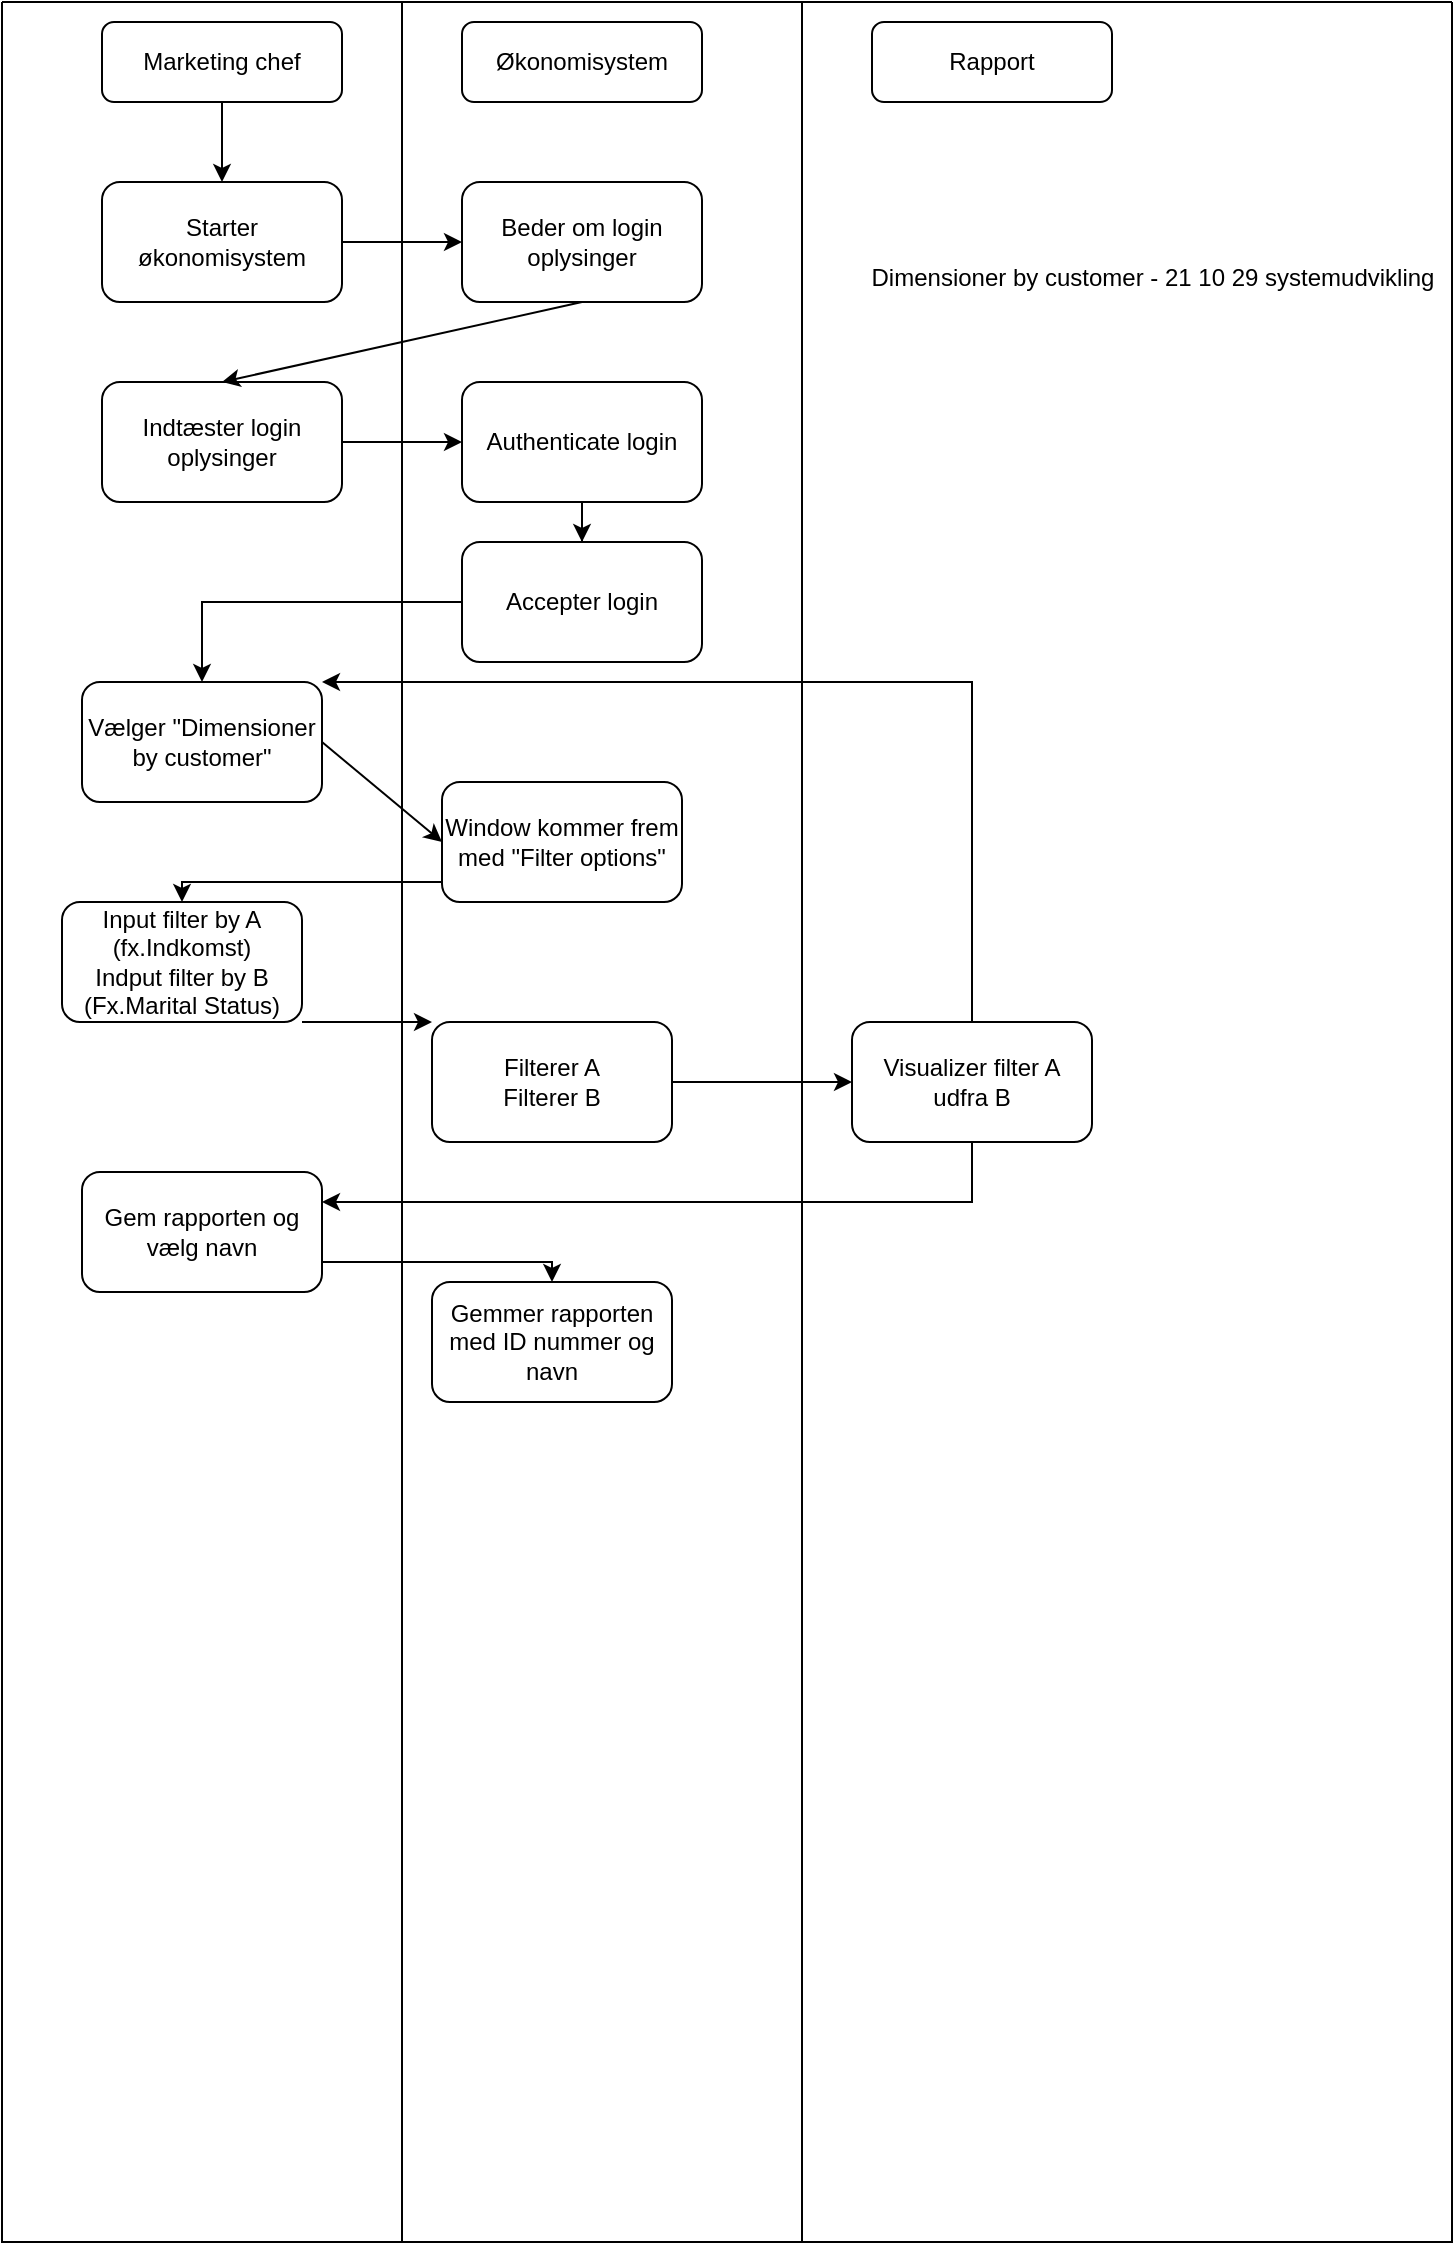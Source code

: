 <mxfile version="15.6.2" type="github">
  <diagram id="C5RBs43oDa-KdzZeNtuy" name="Page-1">
    <mxGraphModel dx="1326" dy="898" grid="1" gridSize="10" guides="1" tooltips="1" connect="1" arrows="1" fold="1" page="1" pageScale="1" pageWidth="827" pageHeight="1169" math="0" shadow="0">
      <root>
        <mxCell id="WIyWlLk6GJQsqaUBKTNV-0" />
        <mxCell id="WIyWlLk6GJQsqaUBKTNV-1" parent="WIyWlLk6GJQsqaUBKTNV-0" />
        <mxCell id="kapqsO1IGRCeIKejU_jP-0" value="" style="swimlane;startSize=0;" parent="WIyWlLk6GJQsqaUBKTNV-1" vertex="1">
          <mxGeometry width="200" height="1120" as="geometry" />
        </mxCell>
        <mxCell id="kapqsO1IGRCeIKejU_jP-23" value="" style="edgeStyle=orthogonalEdgeStyle;rounded=0;orthogonalLoop=1;jettySize=auto;html=1;" parent="kapqsO1IGRCeIKejU_jP-0" source="WIyWlLk6GJQsqaUBKTNV-3" target="kapqsO1IGRCeIKejU_jP-19" edge="1">
          <mxGeometry relative="1" as="geometry" />
        </mxCell>
        <mxCell id="WIyWlLk6GJQsqaUBKTNV-3" value="Marketing chef" style="rounded=1;whiteSpace=wrap;html=1;fontSize=12;glass=0;strokeWidth=1;shadow=0;" parent="kapqsO1IGRCeIKejU_jP-0" vertex="1">
          <mxGeometry x="50" y="10" width="120" height="40" as="geometry" />
        </mxCell>
        <mxCell id="kapqsO1IGRCeIKejU_jP-8" value="Input filter by A (fx.Indkomst)&lt;br&gt;Indput filter by B (Fx.Marital Status)" style="rounded=1;whiteSpace=wrap;html=1;" parent="kapqsO1IGRCeIKejU_jP-0" vertex="1">
          <mxGeometry x="30" y="450" width="120" height="60" as="geometry" />
        </mxCell>
        <mxCell id="kapqsO1IGRCeIKejU_jP-19" value="Starter økonomisystem" style="rounded=1;whiteSpace=wrap;html=1;" parent="kapqsO1IGRCeIKejU_jP-0" vertex="1">
          <mxGeometry x="50" y="90" width="120" height="60" as="geometry" />
        </mxCell>
        <mxCell id="kapqsO1IGRCeIKejU_jP-21" value="Indtæster login oplysinger" style="rounded=1;whiteSpace=wrap;html=1;" parent="kapqsO1IGRCeIKejU_jP-0" vertex="1">
          <mxGeometry x="50" y="190" width="120" height="60" as="geometry" />
        </mxCell>
        <mxCell id="kapqsO1IGRCeIKejU_jP-30" value="Vælger &quot;Dimensioner by customer&quot;" style="whiteSpace=wrap;html=1;rounded=1;" parent="kapqsO1IGRCeIKejU_jP-0" vertex="1">
          <mxGeometry x="40" y="340" width="120" height="60" as="geometry" />
        </mxCell>
        <mxCell id="kapqsO1IGRCeIKejU_jP-42" value="Gem rapporten og vælg navn" style="rounded=1;whiteSpace=wrap;html=1;" parent="kapqsO1IGRCeIKejU_jP-0" vertex="1">
          <mxGeometry x="40" y="585" width="120" height="60" as="geometry" />
        </mxCell>
        <mxCell id="kapqsO1IGRCeIKejU_jP-2" value="" style="swimlane;startSize=0;" parent="WIyWlLk6GJQsqaUBKTNV-1" vertex="1">
          <mxGeometry x="400" width="325" height="1120" as="geometry" />
        </mxCell>
        <mxCell id="kapqsO1IGRCeIKejU_jP-6" value="Rapport" style="rounded=1;whiteSpace=wrap;html=1;fontSize=12;glass=0;strokeWidth=1;shadow=0;" parent="kapqsO1IGRCeIKejU_jP-2" vertex="1">
          <mxGeometry x="35" y="10" width="120" height="40" as="geometry" />
        </mxCell>
        <mxCell id="kapqsO1IGRCeIKejU_jP-10" value="Visualizer filter A udfra B" style="rounded=1;whiteSpace=wrap;html=1;" parent="kapqsO1IGRCeIKejU_jP-2" vertex="1">
          <mxGeometry x="25" y="510" width="120" height="60" as="geometry" />
        </mxCell>
        <mxCell id="kapqsO1IGRCeIKejU_jP-47" value="&lt;span&gt;Dimensioner by customer - 21 10 29 systemudvikling&lt;br&gt;&lt;br&gt;&lt;/span&gt;" style="text;html=1;align=center;verticalAlign=middle;resizable=0;points=[];autosize=1;strokeColor=none;fillColor=none;" parent="kapqsO1IGRCeIKejU_jP-2" vertex="1">
          <mxGeometry x="25" y="130" width="300" height="30" as="geometry" />
        </mxCell>
        <mxCell id="kapqsO1IGRCeIKejU_jP-5" value="" style="swimlane;startSize=0;" parent="WIyWlLk6GJQsqaUBKTNV-1" vertex="1">
          <mxGeometry x="200" width="200" height="1120" as="geometry" />
        </mxCell>
        <mxCell id="kapqsO1IGRCeIKejU_jP-9" value="Filterer A&lt;br&gt;Filterer B" style="rounded=1;whiteSpace=wrap;html=1;" parent="kapqsO1IGRCeIKejU_jP-5" vertex="1">
          <mxGeometry x="15" y="510" width="120" height="60" as="geometry" />
        </mxCell>
        <mxCell id="kapqsO1IGRCeIKejU_jP-20" value="Beder om login oplysinger" style="rounded=1;whiteSpace=wrap;html=1;" parent="kapqsO1IGRCeIKejU_jP-5" vertex="1">
          <mxGeometry x="30" y="90" width="120" height="60" as="geometry" />
        </mxCell>
        <mxCell id="kapqsO1IGRCeIKejU_jP-22" value="Authenticate login" style="rounded=1;whiteSpace=wrap;html=1;" parent="kapqsO1IGRCeIKejU_jP-5" vertex="1">
          <mxGeometry x="30" y="190" width="120" height="60" as="geometry" />
        </mxCell>
        <mxCell id="kapqsO1IGRCeIKejU_jP-4" value="Økonomisystem" style="rounded=1;whiteSpace=wrap;html=1;fontSize=12;glass=0;strokeWidth=1;shadow=0;" parent="kapqsO1IGRCeIKejU_jP-5" vertex="1">
          <mxGeometry x="30" y="10" width="120" height="40" as="geometry" />
        </mxCell>
        <mxCell id="kapqsO1IGRCeIKejU_jP-28" value="Accepter login" style="whiteSpace=wrap;html=1;rounded=1;" parent="kapqsO1IGRCeIKejU_jP-5" vertex="1">
          <mxGeometry x="30" y="270" width="120" height="60" as="geometry" />
        </mxCell>
        <mxCell id="kapqsO1IGRCeIKejU_jP-29" value="" style="edgeStyle=orthogonalEdgeStyle;rounded=0;orthogonalLoop=1;jettySize=auto;html=1;" parent="kapqsO1IGRCeIKejU_jP-5" source="kapqsO1IGRCeIKejU_jP-22" target="kapqsO1IGRCeIKejU_jP-28" edge="1">
          <mxGeometry relative="1" as="geometry" />
        </mxCell>
        <mxCell id="kapqsO1IGRCeIKejU_jP-34" value="Window kommer frem med &quot;Filter options&quot;" style="whiteSpace=wrap;html=1;rounded=1;" parent="kapqsO1IGRCeIKejU_jP-5" vertex="1">
          <mxGeometry x="20" y="390" width="120" height="60" as="geometry" />
        </mxCell>
        <mxCell id="kapqsO1IGRCeIKejU_jP-45" value="Gemmer rapporten med ID nummer og navn" style="rounded=1;whiteSpace=wrap;html=1;" parent="kapqsO1IGRCeIKejU_jP-5" vertex="1">
          <mxGeometry x="15" y="640" width="120" height="60" as="geometry" />
        </mxCell>
        <mxCell id="kapqsO1IGRCeIKejU_jP-13" value="" style="edgeStyle=orthogonalEdgeStyle;rounded=0;orthogonalLoop=1;jettySize=auto;html=1;" parent="WIyWlLk6GJQsqaUBKTNV-1" source="kapqsO1IGRCeIKejU_jP-9" target="kapqsO1IGRCeIKejU_jP-10" edge="1">
          <mxGeometry relative="1" as="geometry" />
        </mxCell>
        <mxCell id="kapqsO1IGRCeIKejU_jP-18" value="" style="edgeStyle=orthogonalEdgeStyle;rounded=0;orthogonalLoop=1;jettySize=auto;html=1;exitX=0.5;exitY=0;exitDx=0;exitDy=0;entryX=1;entryY=0;entryDx=0;entryDy=0;" parent="WIyWlLk6GJQsqaUBKTNV-1" source="kapqsO1IGRCeIKejU_jP-10" target="kapqsO1IGRCeIKejU_jP-30" edge="1">
          <mxGeometry relative="1" as="geometry">
            <mxPoint x="270" y="610" as="targetPoint" />
            <Array as="points">
              <mxPoint x="485" y="340" />
            </Array>
          </mxGeometry>
        </mxCell>
        <mxCell id="kapqsO1IGRCeIKejU_jP-24" value="" style="edgeStyle=orthogonalEdgeStyle;rounded=0;orthogonalLoop=1;jettySize=auto;html=1;" parent="WIyWlLk6GJQsqaUBKTNV-1" source="kapqsO1IGRCeIKejU_jP-19" target="kapqsO1IGRCeIKejU_jP-20" edge="1">
          <mxGeometry relative="1" as="geometry" />
        </mxCell>
        <mxCell id="kapqsO1IGRCeIKejU_jP-26" value="" style="endArrow=classic;html=1;rounded=0;entryX=0.5;entryY=0;entryDx=0;entryDy=0;exitX=0.5;exitY=1;exitDx=0;exitDy=0;" parent="WIyWlLk6GJQsqaUBKTNV-1" source="kapqsO1IGRCeIKejU_jP-20" target="kapqsO1IGRCeIKejU_jP-21" edge="1">
          <mxGeometry width="50" height="50" relative="1" as="geometry">
            <mxPoint x="340" y="290" as="sourcePoint" />
            <mxPoint x="390" y="240" as="targetPoint" />
          </mxGeometry>
        </mxCell>
        <mxCell id="kapqsO1IGRCeIKejU_jP-27" value="" style="edgeStyle=orthogonalEdgeStyle;rounded=0;orthogonalLoop=1;jettySize=auto;html=1;" parent="WIyWlLk6GJQsqaUBKTNV-1" source="kapqsO1IGRCeIKejU_jP-21" target="kapqsO1IGRCeIKejU_jP-22" edge="1">
          <mxGeometry relative="1" as="geometry" />
        </mxCell>
        <mxCell id="kapqsO1IGRCeIKejU_jP-31" value="" style="edgeStyle=orthogonalEdgeStyle;rounded=0;orthogonalLoop=1;jettySize=auto;html=1;" parent="WIyWlLk6GJQsqaUBKTNV-1" source="kapqsO1IGRCeIKejU_jP-28" target="kapqsO1IGRCeIKejU_jP-30" edge="1">
          <mxGeometry relative="1" as="geometry" />
        </mxCell>
        <mxCell id="kapqsO1IGRCeIKejU_jP-38" value="" style="endArrow=classic;html=1;rounded=0;exitX=1;exitY=1;exitDx=0;exitDy=0;entryX=0;entryY=0;entryDx=0;entryDy=0;" parent="WIyWlLk6GJQsqaUBKTNV-1" source="kapqsO1IGRCeIKejU_jP-8" target="kapqsO1IGRCeIKejU_jP-9" edge="1">
          <mxGeometry width="50" height="50" relative="1" as="geometry">
            <mxPoint x="310" y="530" as="sourcePoint" />
            <mxPoint x="360" y="480" as="targetPoint" />
          </mxGeometry>
        </mxCell>
        <mxCell id="kapqsO1IGRCeIKejU_jP-36" value="" style="endArrow=classic;html=1;rounded=0;entryX=0;entryY=0.5;entryDx=0;entryDy=0;exitX=1;exitY=0.5;exitDx=0;exitDy=0;" parent="WIyWlLk6GJQsqaUBKTNV-1" source="kapqsO1IGRCeIKejU_jP-30" target="kapqsO1IGRCeIKejU_jP-34" edge="1">
          <mxGeometry width="50" height="50" relative="1" as="geometry">
            <mxPoint x="150" y="390" as="sourcePoint" />
            <mxPoint x="360" y="320" as="targetPoint" />
          </mxGeometry>
        </mxCell>
        <mxCell id="kapqsO1IGRCeIKejU_jP-37" value="" style="edgeStyle=orthogonalEdgeStyle;rounded=0;orthogonalLoop=1;jettySize=auto;html=1;entryX=0.5;entryY=0;entryDx=0;entryDy=0;" parent="WIyWlLk6GJQsqaUBKTNV-1" source="kapqsO1IGRCeIKejU_jP-34" target="kapqsO1IGRCeIKejU_jP-8" edge="1">
          <mxGeometry relative="1" as="geometry">
            <mxPoint x="150" y="450" as="targetPoint" />
            <Array as="points">
              <mxPoint x="90" y="440" />
            </Array>
          </mxGeometry>
        </mxCell>
        <mxCell id="kapqsO1IGRCeIKejU_jP-44" value="" style="edgeStyle=orthogonalEdgeStyle;rounded=0;orthogonalLoop=1;jettySize=auto;html=1;" parent="WIyWlLk6GJQsqaUBKTNV-1" source="kapqsO1IGRCeIKejU_jP-10" edge="1">
          <mxGeometry relative="1" as="geometry">
            <mxPoint x="160" y="600" as="targetPoint" />
            <Array as="points">
              <mxPoint x="485" y="600" />
              <mxPoint x="160" y="600" />
            </Array>
          </mxGeometry>
        </mxCell>
        <mxCell id="kapqsO1IGRCeIKejU_jP-46" value="" style="edgeStyle=orthogonalEdgeStyle;rounded=0;orthogonalLoop=1;jettySize=auto;html=1;" parent="WIyWlLk6GJQsqaUBKTNV-1" target="kapqsO1IGRCeIKejU_jP-45" edge="1">
          <mxGeometry relative="1" as="geometry">
            <mxPoint x="160" y="630" as="sourcePoint" />
            <Array as="points">
              <mxPoint x="275" y="630" />
            </Array>
          </mxGeometry>
        </mxCell>
      </root>
    </mxGraphModel>
  </diagram>
</mxfile>
